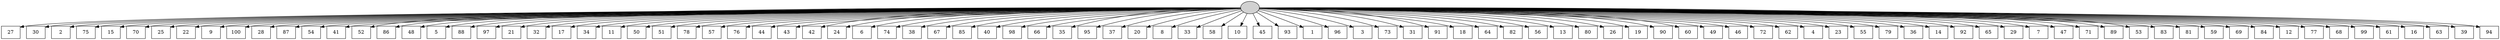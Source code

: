 digraph G {
0[style=filled, fillcolor=grey82, label=""];
1[shape=box,style=filled, fillcolor=white,label="27\n"];
2[shape=box,style=filled, fillcolor=white,label="30\n"];
3[shape=box,style=filled, fillcolor=white,label="2\n"];
4[shape=box,style=filled, fillcolor=white,label="75\n"];
5[shape=box,style=filled, fillcolor=white,label="15\n"];
6[shape=box,style=filled, fillcolor=white,label="70\n"];
7[shape=box,style=filled, fillcolor=white,label="25\n"];
8[shape=box,style=filled, fillcolor=white,label="22\n"];
9[shape=box,style=filled, fillcolor=white,label="9\n"];
10[shape=box,style=filled, fillcolor=white,label="100\n"];
11[shape=box,style=filled, fillcolor=white,label="28\n"];
12[shape=box,style=filled, fillcolor=white,label="87\n"];
13[shape=box,style=filled, fillcolor=white,label="54\n"];
14[shape=box,style=filled, fillcolor=white,label="41\n"];
15[shape=box,style=filled, fillcolor=white,label="52\n"];
16[shape=box,style=filled, fillcolor=white,label="86\n"];
17[shape=box,style=filled, fillcolor=white,label="48\n"];
18[shape=box,style=filled, fillcolor=white,label="5\n"];
19[shape=box,style=filled, fillcolor=white,label="88\n"];
20[shape=box,style=filled, fillcolor=white,label="97\n"];
21[shape=box,style=filled, fillcolor=white,label="21\n"];
22[shape=box,style=filled, fillcolor=white,label="32\n"];
23[shape=box,style=filled, fillcolor=white,label="17\n"];
24[shape=box,style=filled, fillcolor=white,label="34\n"];
25[shape=box,style=filled, fillcolor=white,label="11\n"];
26[shape=box,style=filled, fillcolor=white,label="50\n"];
27[shape=box,style=filled, fillcolor=white,label="51\n"];
28[shape=box,style=filled, fillcolor=white,label="78\n"];
29[shape=box,style=filled, fillcolor=white,label="57\n"];
30[shape=box,style=filled, fillcolor=white,label="76\n"];
31[shape=box,style=filled, fillcolor=white,label="44\n"];
32[shape=box,style=filled, fillcolor=white,label="43\n"];
33[shape=box,style=filled, fillcolor=white,label="42\n"];
34[shape=box,style=filled, fillcolor=white,label="24\n"];
35[shape=box,style=filled, fillcolor=white,label="6\n"];
36[shape=box,style=filled, fillcolor=white,label="74\n"];
37[shape=box,style=filled, fillcolor=white,label="38\n"];
38[shape=box,style=filled, fillcolor=white,label="67\n"];
39[shape=box,style=filled, fillcolor=white,label="85\n"];
40[shape=box,style=filled, fillcolor=white,label="40\n"];
41[shape=box,style=filled, fillcolor=white,label="98\n"];
42[shape=box,style=filled, fillcolor=white,label="66\n"];
43[shape=box,style=filled, fillcolor=white,label="35\n"];
44[shape=box,style=filled, fillcolor=white,label="95\n"];
45[shape=box,style=filled, fillcolor=white,label="37\n"];
46[shape=box,style=filled, fillcolor=white,label="20\n"];
47[shape=box,style=filled, fillcolor=white,label="8\n"];
48[shape=box,style=filled, fillcolor=white,label="33\n"];
49[shape=box,style=filled, fillcolor=white,label="58\n"];
50[shape=box,style=filled, fillcolor=white,label="10\n"];
51[shape=box,style=filled, fillcolor=white,label="45\n"];
52[shape=box,style=filled, fillcolor=white,label="93\n"];
53[shape=box,style=filled, fillcolor=white,label="1\n"];
54[shape=box,style=filled, fillcolor=white,label="96\n"];
55[shape=box,style=filled, fillcolor=white,label="3\n"];
56[shape=box,style=filled, fillcolor=white,label="73\n"];
57[shape=box,style=filled, fillcolor=white,label="31\n"];
58[shape=box,style=filled, fillcolor=white,label="91\n"];
59[shape=box,style=filled, fillcolor=white,label="18\n"];
60[shape=box,style=filled, fillcolor=white,label="64\n"];
61[shape=box,style=filled, fillcolor=white,label="82\n"];
62[shape=box,style=filled, fillcolor=white,label="56\n"];
63[shape=box,style=filled, fillcolor=white,label="13\n"];
64[shape=box,style=filled, fillcolor=white,label="80\n"];
65[shape=box,style=filled, fillcolor=white,label="26\n"];
66[shape=box,style=filled, fillcolor=white,label="19\n"];
67[shape=box,style=filled, fillcolor=white,label="90\n"];
68[shape=box,style=filled, fillcolor=white,label="60\n"];
69[shape=box,style=filled, fillcolor=white,label="49\n"];
70[shape=box,style=filled, fillcolor=white,label="46\n"];
71[shape=box,style=filled, fillcolor=white,label="72\n"];
72[shape=box,style=filled, fillcolor=white,label="62\n"];
73[shape=box,style=filled, fillcolor=white,label="4\n"];
74[shape=box,style=filled, fillcolor=white,label="23\n"];
75[shape=box,style=filled, fillcolor=white,label="55\n"];
76[shape=box,style=filled, fillcolor=white,label="79\n"];
77[shape=box,style=filled, fillcolor=white,label="36\n"];
78[shape=box,style=filled, fillcolor=white,label="14\n"];
79[shape=box,style=filled, fillcolor=white,label="92\n"];
80[shape=box,style=filled, fillcolor=white,label="65\n"];
81[shape=box,style=filled, fillcolor=white,label="29\n"];
82[shape=box,style=filled, fillcolor=white,label="7\n"];
83[shape=box,style=filled, fillcolor=white,label="47\n"];
84[shape=box,style=filled, fillcolor=white,label="71\n"];
85[shape=box,style=filled, fillcolor=white,label="89\n"];
86[shape=box,style=filled, fillcolor=white,label="53\n"];
87[shape=box,style=filled, fillcolor=white,label="83\n"];
88[shape=box,style=filled, fillcolor=white,label="81\n"];
89[shape=box,style=filled, fillcolor=white,label="59\n"];
90[shape=box,style=filled, fillcolor=white,label="69\n"];
91[shape=box,style=filled, fillcolor=white,label="84\n"];
92[shape=box,style=filled, fillcolor=white,label="12\n"];
93[shape=box,style=filled, fillcolor=white,label="77\n"];
94[shape=box,style=filled, fillcolor=white,label="68\n"];
95[shape=box,style=filled, fillcolor=white,label="99\n"];
96[shape=box,style=filled, fillcolor=white,label="61\n"];
97[shape=box,style=filled, fillcolor=white,label="16\n"];
98[shape=box,style=filled, fillcolor=white,label="63\n"];
99[shape=box,style=filled, fillcolor=white,label="39\n"];
100[shape=box,style=filled, fillcolor=white,label="94\n"];
0->1 ;
0->2 ;
0->3 ;
0->4 ;
0->5 ;
0->6 ;
0->7 ;
0->8 ;
0->9 ;
0->10 ;
0->11 ;
0->12 ;
0->13 ;
0->14 ;
0->15 ;
0->16 ;
0->17 ;
0->18 ;
0->19 ;
0->20 ;
0->21 ;
0->22 ;
0->23 ;
0->24 ;
0->25 ;
0->26 ;
0->27 ;
0->28 ;
0->29 ;
0->30 ;
0->31 ;
0->32 ;
0->33 ;
0->34 ;
0->35 ;
0->36 ;
0->37 ;
0->38 ;
0->39 ;
0->40 ;
0->41 ;
0->42 ;
0->43 ;
0->44 ;
0->45 ;
0->46 ;
0->47 ;
0->48 ;
0->49 ;
0->50 ;
0->51 ;
0->52 ;
0->53 ;
0->54 ;
0->55 ;
0->56 ;
0->57 ;
0->58 ;
0->59 ;
0->60 ;
0->61 ;
0->62 ;
0->63 ;
0->64 ;
0->65 ;
0->66 ;
0->67 ;
0->68 ;
0->69 ;
0->70 ;
0->71 ;
0->72 ;
0->73 ;
0->74 ;
0->75 ;
0->76 ;
0->77 ;
0->78 ;
0->79 ;
0->80 ;
0->81 ;
0->82 ;
0->83 ;
0->84 ;
0->85 ;
0->86 ;
0->87 ;
0->88 ;
0->89 ;
0->90 ;
0->91 ;
0->92 ;
0->93 ;
0->94 ;
0->95 ;
0->96 ;
0->97 ;
0->98 ;
0->99 ;
0->100 ;
}
